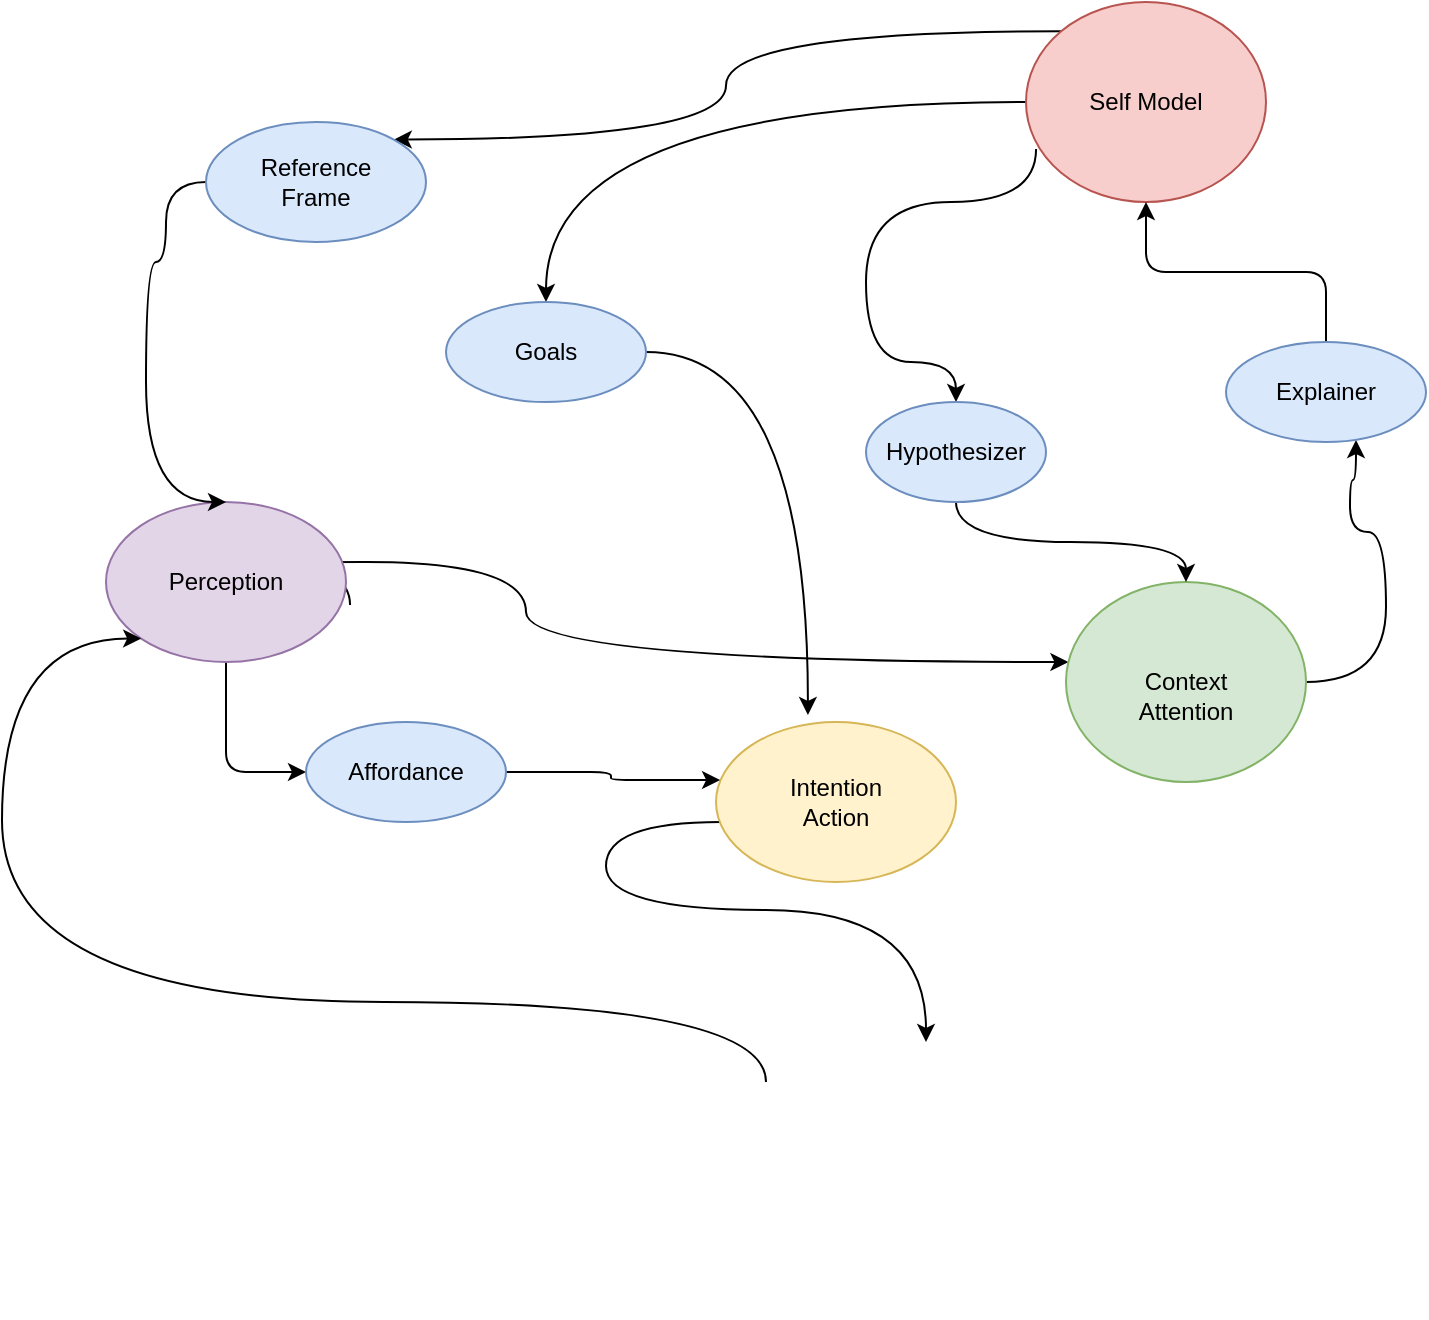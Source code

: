<mxfile version="18.1.3" type="github">
  <diagram id="NdM1k7HMA_us2tlnT0At" name="Page-1">
    <mxGraphModel dx="894" dy="543" grid="1" gridSize="10" guides="1" tooltips="1" connect="1" arrows="1" fold="1" page="1" pageScale="1" pageWidth="850" pageHeight="1100" math="0" shadow="0">
      <root>
        <mxCell id="0" />
        <mxCell id="1" parent="0" />
        <mxCell id="MLDrHnhKgjnesNrSPSTM-16" value="" style="edgeStyle=orthogonalEdgeStyle;curved=1;orthogonalLoop=1;jettySize=auto;html=1;exitX=1.017;exitY=0.644;exitDx=0;exitDy=0;exitPerimeter=0;" parent="1" source="MLDrHnhKgjnesNrSPSTM-1" target="MLDrHnhKgjnesNrSPSTM-5" edge="1">
          <mxGeometry relative="1" as="geometry">
            <mxPoint x="110" y="80" as="targetPoint" />
            <Array as="points">
              <mxPoint x="170" y="282" />
              <mxPoint x="170" y="280" />
              <mxPoint x="330" y="280" />
              <mxPoint x="330" y="330" />
            </Array>
          </mxGeometry>
        </mxCell>
        <mxCell id="k7k4BYEdU6mmTmryjDpG-4" value="" style="edgeStyle=orthogonalEdgeStyle;rounded=1;orthogonalLoop=1;jettySize=auto;html=1;entryX=0;entryY=0.5;entryDx=0;entryDy=0;" edge="1" parent="1" source="MLDrHnhKgjnesNrSPSTM-1" target="MLDrHnhKgjnesNrSPSTM-30">
          <mxGeometry relative="1" as="geometry">
            <mxPoint x="180" y="420" as="targetPoint" />
          </mxGeometry>
        </mxCell>
        <mxCell id="MLDrHnhKgjnesNrSPSTM-1" value="Perception" style="ellipse;whiteSpace=wrap;html=1;fillColor=#e1d5e7;strokeColor=#9673a6;" parent="1" vertex="1">
          <mxGeometry x="120" y="250" width="120" height="80" as="geometry" />
        </mxCell>
        <mxCell id="MLDrHnhKgjnesNrSPSTM-22" value="" style="edgeStyle=orthogonalEdgeStyle;curved=1;orthogonalLoop=1;jettySize=auto;html=1;exitX=0.5;exitY=1;exitDx=0;exitDy=0;" parent="1" source="MLDrHnhKgjnesNrSPSTM-2" edge="1">
          <mxGeometry relative="1" as="geometry">
            <mxPoint x="530" y="520" as="targetPoint" />
            <Array as="points">
              <mxPoint x="370" y="410" />
              <mxPoint x="370" y="454" />
            </Array>
          </mxGeometry>
        </mxCell>
        <mxCell id="MLDrHnhKgjnesNrSPSTM-2" value="Intention&lt;br&gt;Action" style="ellipse;whiteSpace=wrap;html=1;fillColor=#fff2cc;strokeColor=#d6b656;" parent="1" vertex="1">
          <mxGeometry x="425" y="360" width="120" height="80" as="geometry" />
        </mxCell>
        <mxCell id="MLDrHnhKgjnesNrSPSTM-35" value="" style="edgeStyle=orthogonalEdgeStyle;curved=1;orthogonalLoop=1;jettySize=auto;html=1;startArrow=none;startFill=0;endArrow=classic;endFill=1;entryX=0.65;entryY=0.98;entryDx=0;entryDy=0;entryPerimeter=0;" parent="1" source="MLDrHnhKgjnesNrSPSTM-5" target="MLDrHnhKgjnesNrSPSTM-33" edge="1">
          <mxGeometry relative="1" as="geometry">
            <mxPoint x="650" y="180" as="targetPoint" />
            <Array as="points">
              <mxPoint x="760" y="340" />
              <mxPoint x="760" y="265" />
              <mxPoint x="742" y="265" />
              <mxPoint x="742" y="239" />
            </Array>
          </mxGeometry>
        </mxCell>
        <mxCell id="MLDrHnhKgjnesNrSPSTM-5" value="&lt;br&gt;Context&lt;br&gt;Attention" style="ellipse;whiteSpace=wrap;html=1;fillColor=#d5e8d4;strokeColor=#82b366;" parent="1" vertex="1">
          <mxGeometry x="600" y="290" width="120" height="100" as="geometry" />
        </mxCell>
        <mxCell id="MLDrHnhKgjnesNrSPSTM-26" value="" style="edgeStyle=orthogonalEdgeStyle;curved=1;orthogonalLoop=1;jettySize=auto;html=1;startArrow=none;startFill=0;endArrow=classic;endFill=1;entryX=0;entryY=1;entryDx=0;entryDy=0;" parent="1" target="MLDrHnhKgjnesNrSPSTM-1" edge="1">
          <mxGeometry relative="1" as="geometry">
            <mxPoint x="160" y="460" as="targetPoint" />
            <Array as="points">
              <mxPoint x="68" y="500" />
            </Array>
            <mxPoint x="450" y="540" as="sourcePoint" />
          </mxGeometry>
        </mxCell>
        <mxCell id="MLDrHnhKgjnesNrSPSTM-6" value="" style="shape=image;html=1;verticalAlign=top;verticalLabelPosition=bottom;labelBackgroundColor=#ffffff;imageAspect=0;aspect=fixed;image=https://cdn2.iconfinder.com/data/icons/whcompare-isometric-web-hosting-servers/50/connected-globe-128.png" parent="1" vertex="1">
          <mxGeometry x="452" y="530" width="128" height="128" as="geometry" />
        </mxCell>
        <mxCell id="MLDrHnhKgjnesNrSPSTM-29" value="" style="edgeStyle=orthogonalEdgeStyle;curved=1;orthogonalLoop=1;jettySize=auto;html=1;startArrow=none;startFill=0;endArrow=classic;endFill=1;entryX=0.5;entryY=0;entryDx=0;entryDy=0;exitX=0.042;exitY=0.735;exitDx=0;exitDy=0;exitPerimeter=0;" parent="1" source="MLDrHnhKgjnesNrSPSTM-10" target="MLDrHnhKgjnesNrSPSTM-27" edge="1">
          <mxGeometry relative="1" as="geometry">
            <Array as="points">
              <mxPoint x="585" y="100" />
              <mxPoint x="500" y="100" />
              <mxPoint x="500" y="180" />
              <mxPoint x="545" y="180" />
            </Array>
          </mxGeometry>
        </mxCell>
        <mxCell id="MLDrHnhKgjnesNrSPSTM-40" value="" style="edgeStyle=orthogonalEdgeStyle;curved=1;orthogonalLoop=1;jettySize=auto;html=1;startArrow=none;startFill=0;endArrow=classic;endFill=1;" parent="1" source="MLDrHnhKgjnesNrSPSTM-10" target="MLDrHnhKgjnesNrSPSTM-41" edge="1">
          <mxGeometry relative="1" as="geometry">
            <mxPoint x="310" y="360" as="targetPoint" />
          </mxGeometry>
        </mxCell>
        <mxCell id="MLDrHnhKgjnesNrSPSTM-46" value="" style="edgeStyle=orthogonalEdgeStyle;curved=1;orthogonalLoop=1;jettySize=auto;html=1;startArrow=none;startFill=0;endArrow=classic;endFill=1;entryX=1;entryY=0;entryDx=0;entryDy=0;exitX=0;exitY=0;exitDx=0;exitDy=0;" parent="1" source="MLDrHnhKgjnesNrSPSTM-10" target="MLDrHnhKgjnesNrSPSTM-44" edge="1">
          <mxGeometry relative="1" as="geometry">
            <mxPoint x="390" y="70" as="targetPoint" />
          </mxGeometry>
        </mxCell>
        <mxCell id="MLDrHnhKgjnesNrSPSTM-10" value="Self Model" style="ellipse;whiteSpace=wrap;html=1;fillColor=#f8cecc;strokeColor=#b85450;" parent="1" vertex="1">
          <mxGeometry x="580" width="120" height="100" as="geometry" />
        </mxCell>
        <mxCell id="MLDrHnhKgjnesNrSPSTM-28" value="" style="edgeStyle=orthogonalEdgeStyle;curved=1;orthogonalLoop=1;jettySize=auto;html=1;startArrow=none;startFill=0;endArrow=classic;endFill=1;exitX=0.5;exitY=1;exitDx=0;exitDy=0;" parent="1" source="MLDrHnhKgjnesNrSPSTM-27" target="MLDrHnhKgjnesNrSPSTM-5" edge="1">
          <mxGeometry relative="1" as="geometry" />
        </mxCell>
        <mxCell id="MLDrHnhKgjnesNrSPSTM-27" value="Hypothesizer" style="ellipse;whiteSpace=wrap;html=1;fillColor=#dae8fc;strokeColor=#6c8ebf;" parent="1" vertex="1">
          <mxGeometry x="500" y="200" width="90" height="50" as="geometry" />
        </mxCell>
        <mxCell id="k7k4BYEdU6mmTmryjDpG-2" value="" style="edgeStyle=orthogonalEdgeStyle;rounded=1;orthogonalLoop=1;jettySize=auto;html=1;entryX=0.017;entryY=0.363;entryDx=0;entryDy=0;entryPerimeter=0;" edge="1" parent="1" source="MLDrHnhKgjnesNrSPSTM-30" target="MLDrHnhKgjnesNrSPSTM-2">
          <mxGeometry relative="1" as="geometry">
            <mxPoint x="340" y="385" as="targetPoint" />
          </mxGeometry>
        </mxCell>
        <mxCell id="MLDrHnhKgjnesNrSPSTM-30" value="Affordance" style="ellipse;whiteSpace=wrap;html=1;fillColor=#dae8fc;strokeColor=#6c8ebf;" parent="1" vertex="1">
          <mxGeometry x="220" y="360" width="100" height="50" as="geometry" />
        </mxCell>
        <mxCell id="k7k4BYEdU6mmTmryjDpG-6" value="" style="edgeStyle=orthogonalEdgeStyle;rounded=1;orthogonalLoop=1;jettySize=auto;html=1;" edge="1" parent="1" source="MLDrHnhKgjnesNrSPSTM-33" target="MLDrHnhKgjnesNrSPSTM-10">
          <mxGeometry relative="1" as="geometry" />
        </mxCell>
        <mxCell id="MLDrHnhKgjnesNrSPSTM-33" value="Explainer" style="ellipse;whiteSpace=wrap;html=1;fillColor=#dae8fc;strokeColor=#6c8ebf;" parent="1" vertex="1">
          <mxGeometry x="680" y="170" width="100" height="50" as="geometry" />
        </mxCell>
        <mxCell id="MLDrHnhKgjnesNrSPSTM-43" value="" style="edgeStyle=orthogonalEdgeStyle;curved=1;orthogonalLoop=1;jettySize=auto;html=1;startArrow=none;startFill=0;endArrow=classic;endFill=1;entryX=0.383;entryY=-0.044;entryDx=0;entryDy=0;entryPerimeter=0;" parent="1" source="MLDrHnhKgjnesNrSPSTM-41" target="MLDrHnhKgjnesNrSPSTM-2" edge="1">
          <mxGeometry relative="1" as="geometry">
            <mxPoint x="330" y="220" as="targetPoint" />
          </mxGeometry>
        </mxCell>
        <mxCell id="MLDrHnhKgjnesNrSPSTM-41" value="Goals" style="ellipse;whiteSpace=wrap;html=1;fillColor=#dae8fc;strokeColor=#6c8ebf;" parent="1" vertex="1">
          <mxGeometry x="290" y="150" width="100" height="50" as="geometry" />
        </mxCell>
        <mxCell id="MLDrHnhKgjnesNrSPSTM-47" value="" style="edgeStyle=orthogonalEdgeStyle;curved=1;orthogonalLoop=1;jettySize=auto;html=1;startArrow=none;startFill=0;endArrow=classic;endFill=1;entryX=0.5;entryY=0;entryDx=0;entryDy=0;exitX=0;exitY=0.5;exitDx=0;exitDy=0;" parent="1" source="MLDrHnhKgjnesNrSPSTM-44" target="MLDrHnhKgjnesNrSPSTM-1" edge="1">
          <mxGeometry relative="1" as="geometry">
            <Array as="points">
              <mxPoint x="150" y="90" />
              <mxPoint x="150" y="130" />
              <mxPoint x="140" y="130" />
              <mxPoint x="140" y="250" />
            </Array>
            <mxPoint x="180" y="240" as="targetPoint" />
          </mxGeometry>
        </mxCell>
        <mxCell id="MLDrHnhKgjnesNrSPSTM-44" value="Reference&lt;br&gt;Frame" style="ellipse;whiteSpace=wrap;html=1;fillColor=#dae8fc;strokeColor=#6c8ebf;" parent="1" vertex="1">
          <mxGeometry x="170" y="60" width="110" height="60" as="geometry" />
        </mxCell>
      </root>
    </mxGraphModel>
  </diagram>
</mxfile>
